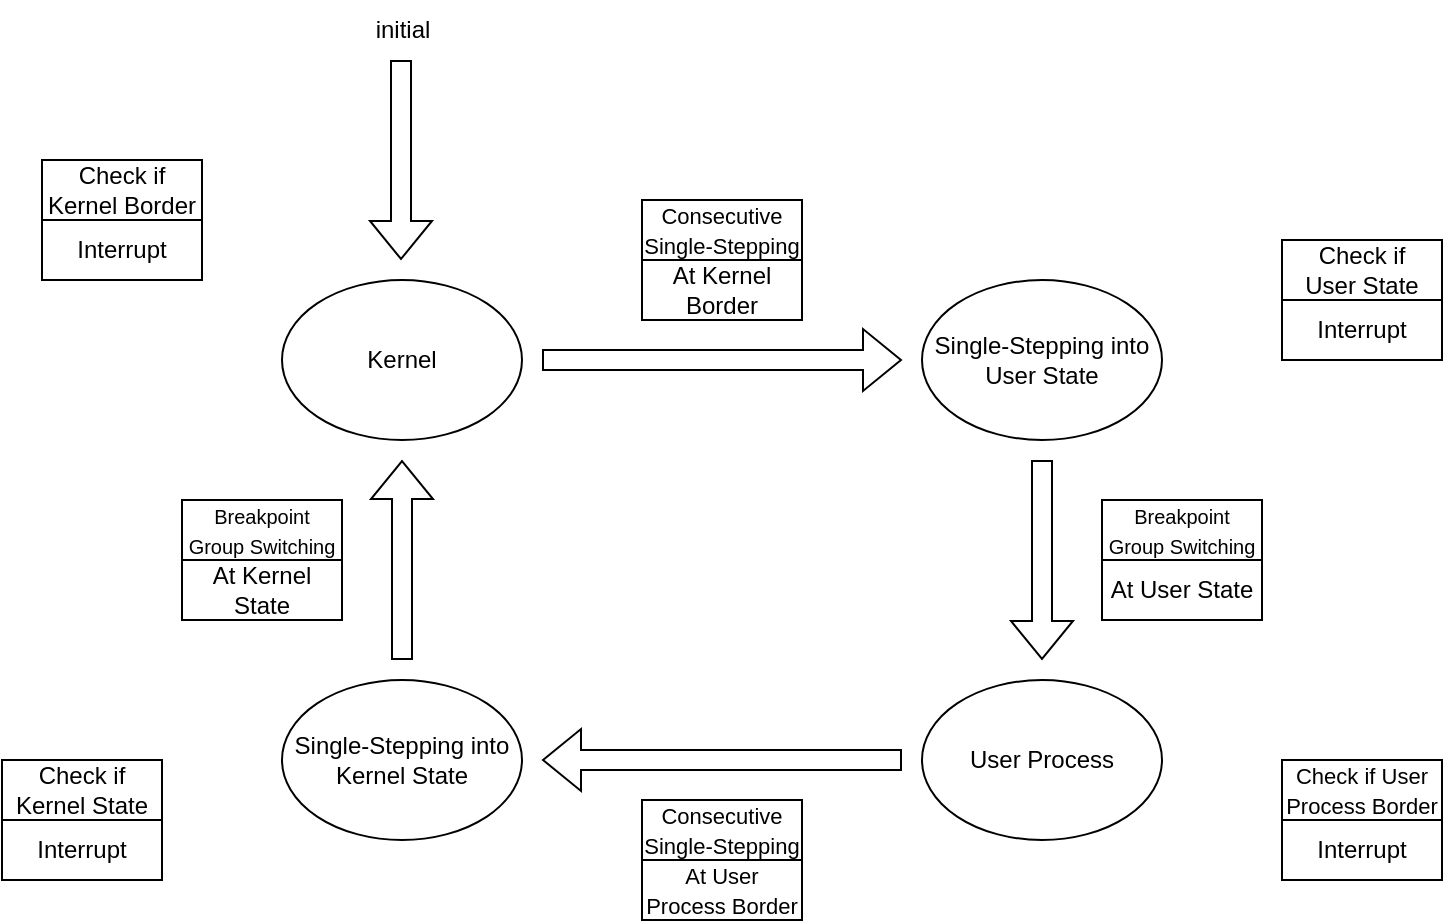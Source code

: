 <mxfile version="26.0.4">
  <diagram name="第 1 页" id="fhstzKK8-E9QKqBoT_mH">
    <mxGraphModel dx="1550" dy="539" grid="1" gridSize="10" guides="1" tooltips="1" connect="1" arrows="1" fold="1" page="1" pageScale="1" pageWidth="827" pageHeight="1169" math="0" shadow="0">
      <root>
        <mxCell id="0" />
        <mxCell id="1" parent="0" />
        <mxCell id="IydgL9ZS-PDwWwdMRRfb-1" value="Kernel" style="ellipse;whiteSpace=wrap;html=1;" vertex="1" parent="1">
          <mxGeometry x="120" y="160" width="120" height="80" as="geometry" />
        </mxCell>
        <mxCell id="IydgL9ZS-PDwWwdMRRfb-2" value="Single-Stepping into Kernel State" style="ellipse;whiteSpace=wrap;html=1;" vertex="1" parent="1">
          <mxGeometry x="120" y="360" width="120" height="80" as="geometry" />
        </mxCell>
        <mxCell id="IydgL9ZS-PDwWwdMRRfb-3" value="User Process" style="ellipse;whiteSpace=wrap;html=1;" vertex="1" parent="1">
          <mxGeometry x="440" y="360" width="120" height="80" as="geometry" />
        </mxCell>
        <mxCell id="IydgL9ZS-PDwWwdMRRfb-4" value="Single-Stepping into User State" style="ellipse;whiteSpace=wrap;html=1;" vertex="1" parent="1">
          <mxGeometry x="440" y="160" width="120" height="80" as="geometry" />
        </mxCell>
        <mxCell id="IydgL9ZS-PDwWwdMRRfb-5" value="" style="shape=flexArrow;endArrow=classic;html=1;rounded=0;" edge="1" parent="1">
          <mxGeometry width="50" height="50" relative="1" as="geometry">
            <mxPoint x="250" y="200" as="sourcePoint" />
            <mxPoint x="430" y="200" as="targetPoint" />
          </mxGeometry>
        </mxCell>
        <mxCell id="IydgL9ZS-PDwWwdMRRfb-6" value="" style="shape=flexArrow;endArrow=classic;html=1;rounded=0;" edge="1" parent="1">
          <mxGeometry width="50" height="50" relative="1" as="geometry">
            <mxPoint x="430" y="400" as="sourcePoint" />
            <mxPoint x="250" y="400" as="targetPoint" />
          </mxGeometry>
        </mxCell>
        <mxCell id="IydgL9ZS-PDwWwdMRRfb-7" value="" style="shape=flexArrow;endArrow=classic;html=1;rounded=0;" edge="1" parent="1">
          <mxGeometry width="50" height="50" relative="1" as="geometry">
            <mxPoint x="500" y="250" as="sourcePoint" />
            <mxPoint x="500" y="350" as="targetPoint" />
          </mxGeometry>
        </mxCell>
        <mxCell id="IydgL9ZS-PDwWwdMRRfb-8" value="" style="shape=flexArrow;endArrow=classic;html=1;rounded=0;" edge="1" parent="1">
          <mxGeometry width="50" height="50" relative="1" as="geometry">
            <mxPoint x="180" y="350" as="sourcePoint" />
            <mxPoint x="180" y="250" as="targetPoint" />
          </mxGeometry>
        </mxCell>
        <mxCell id="IydgL9ZS-PDwWwdMRRfb-9" value="" style="shape=flexArrow;endArrow=classic;html=1;rounded=0;" edge="1" parent="1">
          <mxGeometry width="50" height="50" relative="1" as="geometry">
            <mxPoint x="179.5" y="50" as="sourcePoint" />
            <mxPoint x="179.5" y="150" as="targetPoint" />
          </mxGeometry>
        </mxCell>
        <mxCell id="IydgL9ZS-PDwWwdMRRfb-10" value="initial" style="text;html=1;align=center;verticalAlign=middle;resizable=0;points=[];autosize=1;strokeColor=none;fillColor=none;" vertex="1" parent="1">
          <mxGeometry x="155" y="20" width="50" height="30" as="geometry" />
        </mxCell>
        <mxCell id="IydgL9ZS-PDwWwdMRRfb-15" value="Check if Kernel Border" style="whiteSpace=wrap;html=1;" vertex="1" parent="1">
          <mxGeometry y="100" width="80" height="30" as="geometry" />
        </mxCell>
        <mxCell id="IydgL9ZS-PDwWwdMRRfb-16" value="Interrupt" style="whiteSpace=wrap;html=1;" vertex="1" parent="1">
          <mxGeometry y="130" width="80" height="30" as="geometry" />
        </mxCell>
        <mxCell id="IydgL9ZS-PDwWwdMRRfb-17" value="Check if&lt;br&gt;User State" style="whiteSpace=wrap;html=1;" vertex="1" parent="1">
          <mxGeometry x="620" y="140" width="80" height="30" as="geometry" />
        </mxCell>
        <mxCell id="IydgL9ZS-PDwWwdMRRfb-18" value="Interrupt" style="whiteSpace=wrap;html=1;" vertex="1" parent="1">
          <mxGeometry x="620" y="170" width="80" height="30" as="geometry" />
        </mxCell>
        <mxCell id="IydgL9ZS-PDwWwdMRRfb-23" value="&lt;font style=&quot;font-size: 11px;&quot;&gt;Check if User Process Border&lt;/font&gt;" style="whiteSpace=wrap;html=1;" vertex="1" parent="1">
          <mxGeometry x="620" y="400" width="80" height="30" as="geometry" />
        </mxCell>
        <mxCell id="IydgL9ZS-PDwWwdMRRfb-24" value="Interrupt" style="whiteSpace=wrap;html=1;" vertex="1" parent="1">
          <mxGeometry x="620" y="430" width="80" height="30" as="geometry" />
        </mxCell>
        <mxCell id="IydgL9ZS-PDwWwdMRRfb-25" value="Check if&lt;br&gt;Kernel State" style="whiteSpace=wrap;html=1;" vertex="1" parent="1">
          <mxGeometry x="-20" y="400" width="80" height="30" as="geometry" />
        </mxCell>
        <mxCell id="IydgL9ZS-PDwWwdMRRfb-26" value="Interrupt" style="whiteSpace=wrap;html=1;" vertex="1" parent="1">
          <mxGeometry x="-20" y="430" width="80" height="30" as="geometry" />
        </mxCell>
        <mxCell id="IydgL9ZS-PDwWwdMRRfb-27" value="&lt;font style=&quot;font-size: 11px;&quot;&gt;Consecutive Single-Stepping&lt;/font&gt;" style="whiteSpace=wrap;html=1;" vertex="1" parent="1">
          <mxGeometry x="300" y="120" width="80" height="30" as="geometry" />
        </mxCell>
        <mxCell id="IydgL9ZS-PDwWwdMRRfb-28" value="At Kernel Border" style="whiteSpace=wrap;html=1;" vertex="1" parent="1">
          <mxGeometry x="300" y="150" width="80" height="30" as="geometry" />
        </mxCell>
        <mxCell id="IydgL9ZS-PDwWwdMRRfb-29" value="&lt;font style=&quot;font-size: 11px;&quot;&gt;Consecutive Single-Stepping&lt;/font&gt;" style="whiteSpace=wrap;html=1;" vertex="1" parent="1">
          <mxGeometry x="300" y="420" width="80" height="30" as="geometry" />
        </mxCell>
        <mxCell id="IydgL9ZS-PDwWwdMRRfb-30" value="&lt;font style=&quot;font-size: 11px;&quot;&gt;At User Process Border&lt;/font&gt;" style="whiteSpace=wrap;html=1;" vertex="1" parent="1">
          <mxGeometry x="300" y="450" width="80" height="30" as="geometry" />
        </mxCell>
        <mxCell id="IydgL9ZS-PDwWwdMRRfb-32" value="&lt;font style=&quot;font-size: 10px;&quot;&gt;Breakpoint Group Switching&lt;/font&gt;" style="whiteSpace=wrap;html=1;" vertex="1" parent="1">
          <mxGeometry x="70" y="270" width="80" height="30" as="geometry" />
        </mxCell>
        <mxCell id="IydgL9ZS-PDwWwdMRRfb-33" value="At Kernel State" style="whiteSpace=wrap;html=1;" vertex="1" parent="1">
          <mxGeometry x="70" y="300" width="80" height="30" as="geometry" />
        </mxCell>
        <mxCell id="IydgL9ZS-PDwWwdMRRfb-34" value="&lt;font style=&quot;font-size: 10px;&quot;&gt;Breakpoint Group Switching&lt;/font&gt;" style="whiteSpace=wrap;html=1;" vertex="1" parent="1">
          <mxGeometry x="530" y="270" width="80" height="30" as="geometry" />
        </mxCell>
        <mxCell id="IydgL9ZS-PDwWwdMRRfb-35" value="At User State" style="whiteSpace=wrap;html=1;" vertex="1" parent="1">
          <mxGeometry x="530" y="300" width="80" height="30" as="geometry" />
        </mxCell>
      </root>
    </mxGraphModel>
  </diagram>
</mxfile>

